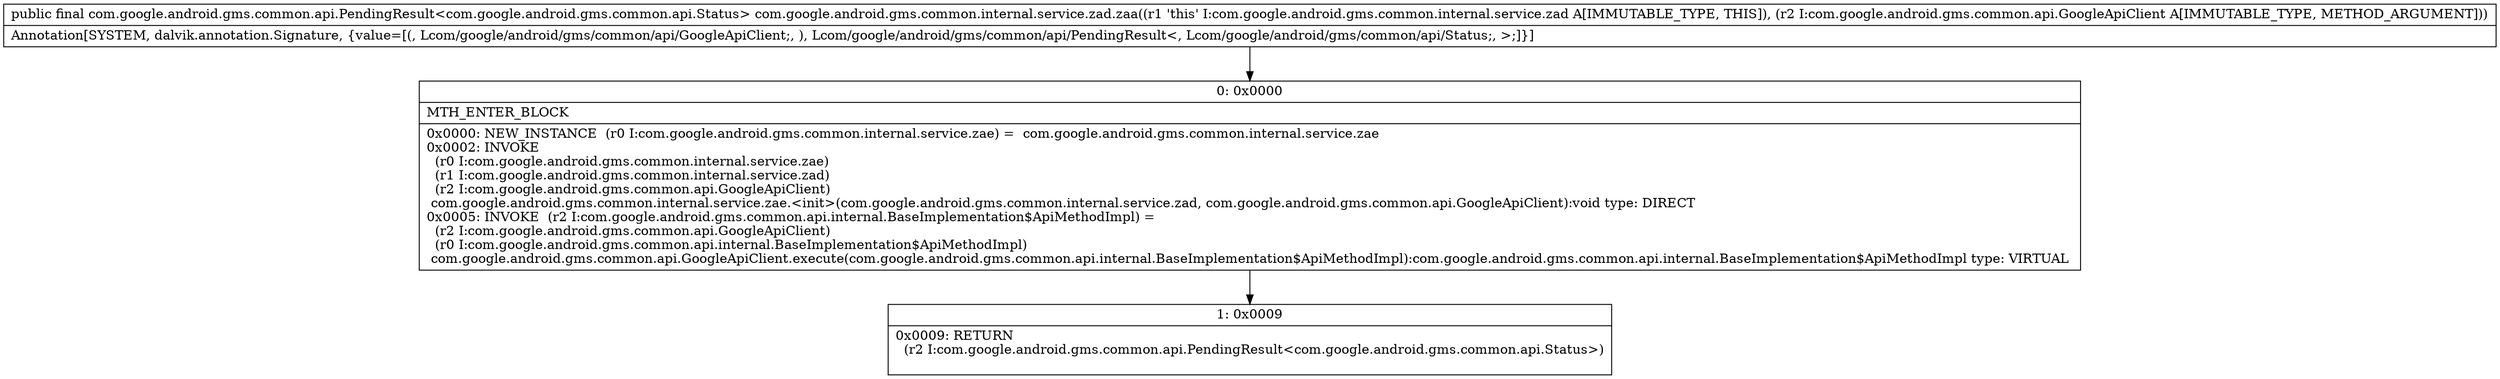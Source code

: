 digraph "CFG forcom.google.android.gms.common.internal.service.zad.zaa(Lcom\/google\/android\/gms\/common\/api\/GoogleApiClient;)Lcom\/google\/android\/gms\/common\/api\/PendingResult;" {
Node_0 [shape=record,label="{0\:\ 0x0000|MTH_ENTER_BLOCK\l|0x0000: NEW_INSTANCE  (r0 I:com.google.android.gms.common.internal.service.zae) =  com.google.android.gms.common.internal.service.zae \l0x0002: INVOKE  \l  (r0 I:com.google.android.gms.common.internal.service.zae)\l  (r1 I:com.google.android.gms.common.internal.service.zad)\l  (r2 I:com.google.android.gms.common.api.GoogleApiClient)\l com.google.android.gms.common.internal.service.zae.\<init\>(com.google.android.gms.common.internal.service.zad, com.google.android.gms.common.api.GoogleApiClient):void type: DIRECT \l0x0005: INVOKE  (r2 I:com.google.android.gms.common.api.internal.BaseImplementation$ApiMethodImpl) = \l  (r2 I:com.google.android.gms.common.api.GoogleApiClient)\l  (r0 I:com.google.android.gms.common.api.internal.BaseImplementation$ApiMethodImpl)\l com.google.android.gms.common.api.GoogleApiClient.execute(com.google.android.gms.common.api.internal.BaseImplementation$ApiMethodImpl):com.google.android.gms.common.api.internal.BaseImplementation$ApiMethodImpl type: VIRTUAL \l}"];
Node_1 [shape=record,label="{1\:\ 0x0009|0x0009: RETURN  \l  (r2 I:com.google.android.gms.common.api.PendingResult\<com.google.android.gms.common.api.Status\>)\l \l}"];
MethodNode[shape=record,label="{public final com.google.android.gms.common.api.PendingResult\<com.google.android.gms.common.api.Status\> com.google.android.gms.common.internal.service.zad.zaa((r1 'this' I:com.google.android.gms.common.internal.service.zad A[IMMUTABLE_TYPE, THIS]), (r2 I:com.google.android.gms.common.api.GoogleApiClient A[IMMUTABLE_TYPE, METHOD_ARGUMENT]))  | Annotation[SYSTEM, dalvik.annotation.Signature, \{value=[(, Lcom\/google\/android\/gms\/common\/api\/GoogleApiClient;, ), Lcom\/google\/android\/gms\/common\/api\/PendingResult\<, Lcom\/google\/android\/gms\/common\/api\/Status;, \>;]\}]\l}"];
MethodNode -> Node_0;
Node_0 -> Node_1;
}

